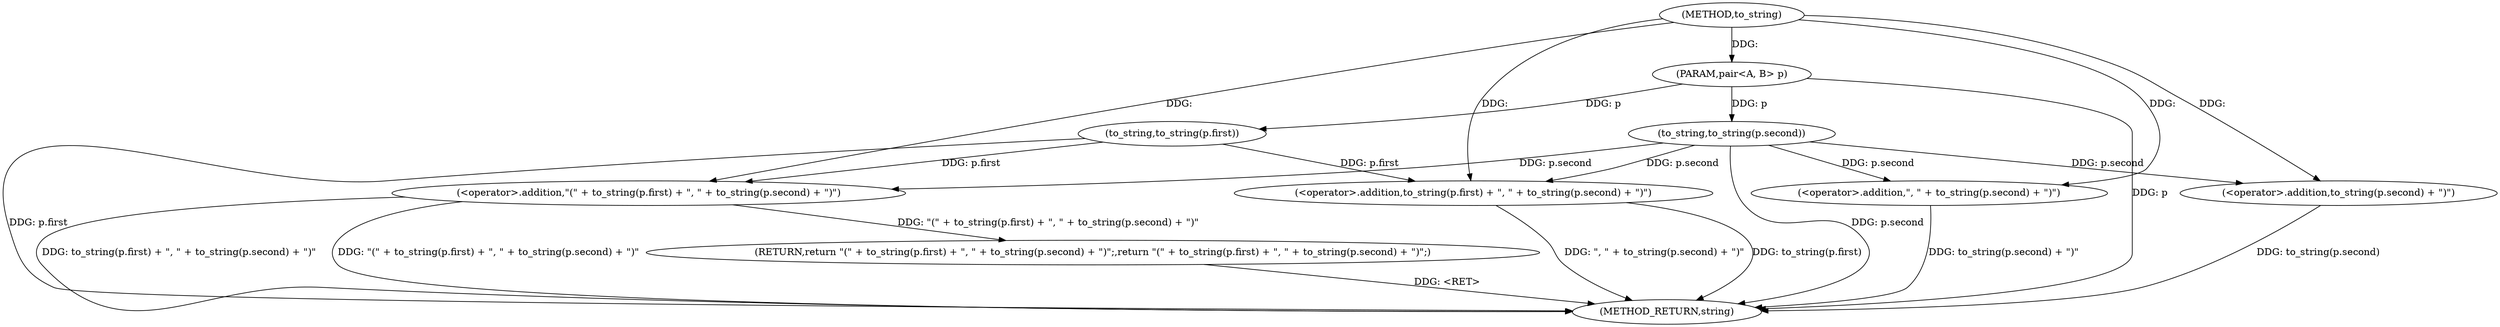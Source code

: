 digraph "to_string" {  
"1000267" [label = "(METHOD,to_string)" ]
"1000286" [label = "(METHOD_RETURN,string)" ]
"1000268" [label = "(PARAM,pair<A, B> p)" ]
"1000270" [label = "(RETURN,return \"(\" + to_string(p.first) + \", \" + to_string(p.second) + \")\";,return \"(\" + to_string(p.first) + \", \" + to_string(p.second) + \")\";)" ]
"1000271" [label = "(<operator>.addition,\"(\" + to_string(p.first) + \", \" + to_string(p.second) + \")\")" ]
"1000273" [label = "(<operator>.addition,to_string(p.first) + \", \" + to_string(p.second) + \")\")" ]
"1000274" [label = "(to_string,to_string(p.first))" ]
"1000278" [label = "(<operator>.addition,\", \" + to_string(p.second) + \")\")" ]
"1000280" [label = "(<operator>.addition,to_string(p.second) + \")\")" ]
"1000281" [label = "(to_string,to_string(p.second))" ]
  "1000268" -> "1000286"  [ label = "DDG: p"] 
  "1000274" -> "1000286"  [ label = "DDG: p.first"] 
  "1000273" -> "1000286"  [ label = "DDG: to_string(p.first)"] 
  "1000281" -> "1000286"  [ label = "DDG: p.second"] 
  "1000280" -> "1000286"  [ label = "DDG: to_string(p.second)"] 
  "1000278" -> "1000286"  [ label = "DDG: to_string(p.second) + \")\""] 
  "1000273" -> "1000286"  [ label = "DDG: \", \" + to_string(p.second) + \")\""] 
  "1000271" -> "1000286"  [ label = "DDG: to_string(p.first) + \", \" + to_string(p.second) + \")\""] 
  "1000271" -> "1000286"  [ label = "DDG: \"(\" + to_string(p.first) + \", \" + to_string(p.second) + \")\""] 
  "1000270" -> "1000286"  [ label = "DDG: <RET>"] 
  "1000267" -> "1000268"  [ label = "DDG: "] 
  "1000271" -> "1000270"  [ label = "DDG: \"(\" + to_string(p.first) + \", \" + to_string(p.second) + \")\""] 
  "1000267" -> "1000271"  [ label = "DDG: "] 
  "1000281" -> "1000271"  [ label = "DDG: p.second"] 
  "1000274" -> "1000271"  [ label = "DDG: p.first"] 
  "1000274" -> "1000273"  [ label = "DDG: p.first"] 
  "1000267" -> "1000273"  [ label = "DDG: "] 
  "1000281" -> "1000273"  [ label = "DDG: p.second"] 
  "1000268" -> "1000274"  [ label = "DDG: p"] 
  "1000267" -> "1000278"  [ label = "DDG: "] 
  "1000281" -> "1000278"  [ label = "DDG: p.second"] 
  "1000281" -> "1000280"  [ label = "DDG: p.second"] 
  "1000267" -> "1000280"  [ label = "DDG: "] 
  "1000268" -> "1000281"  [ label = "DDG: p"] 
}

